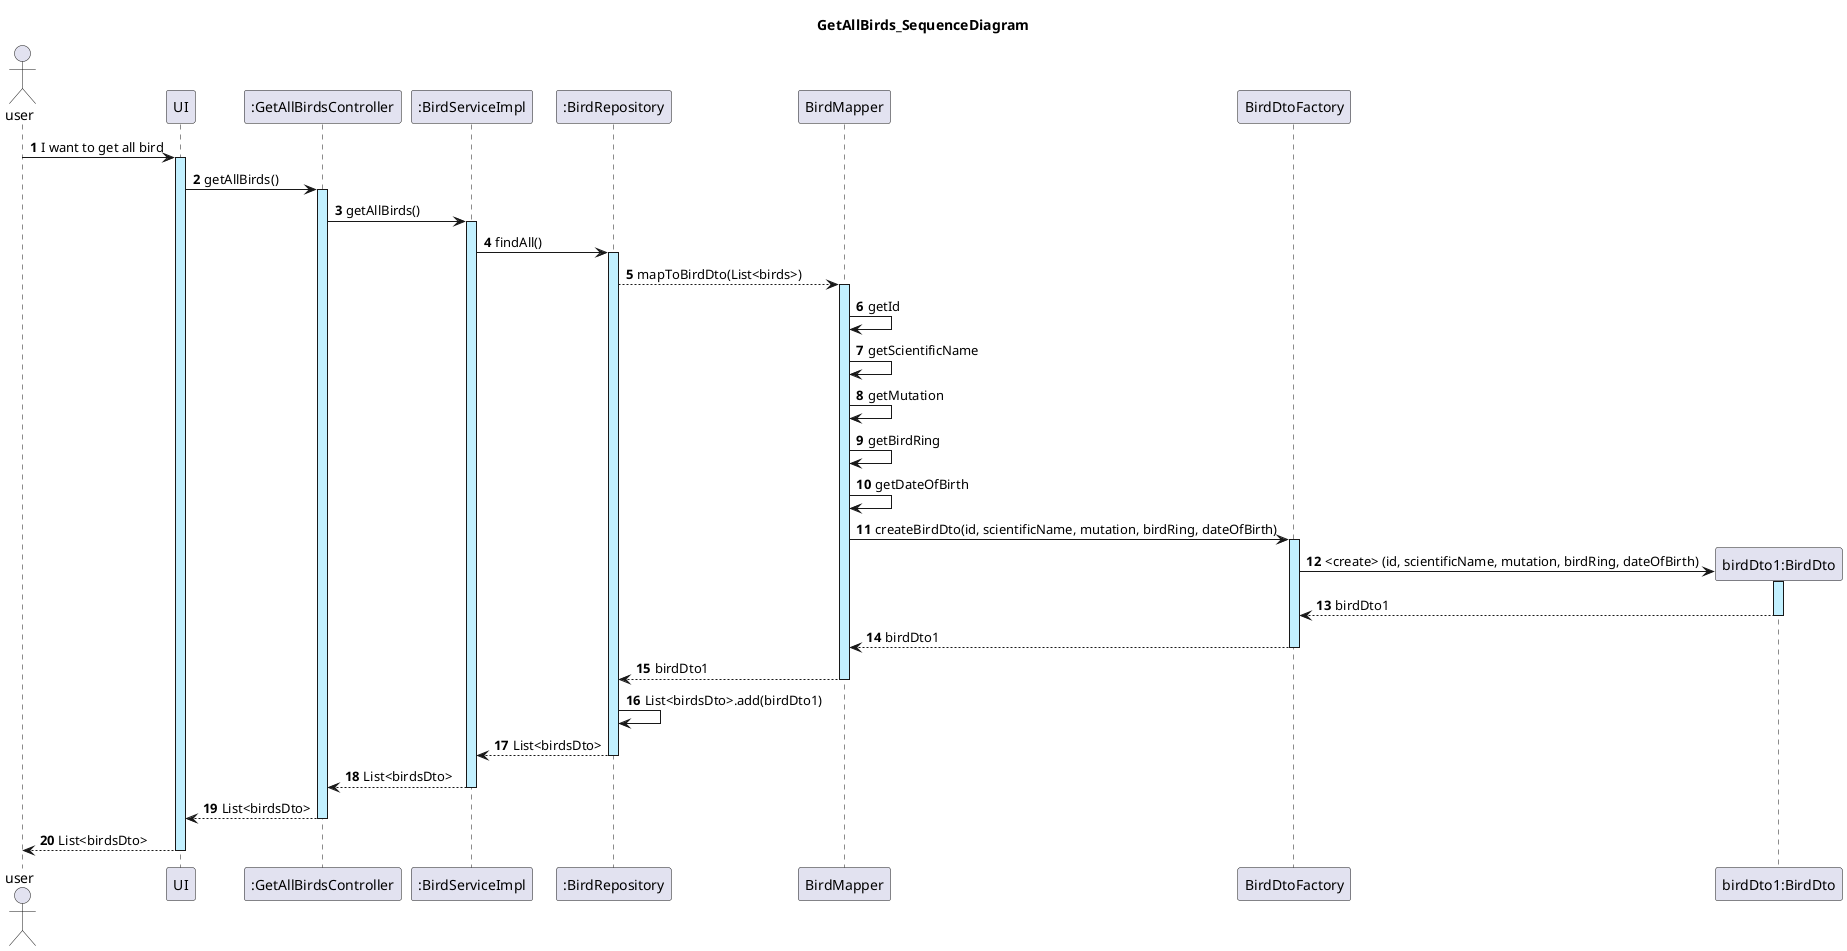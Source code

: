 @startuml
actor user
autonumber

title: GetAllBirds_SequenceDiagram

user -> UI ++ #application : I want to get all bird
UI -> ":GetAllBirdsController" as GetAllBirdsController ++ #application : getAllBirds()

GetAllBirdsController -> ":BirdServiceImpl" as BirdServiceImpl ++ #application : getAllBirds()
BirdServiceImpl -> ":BirdRepository" as BirdRepository ++ #application : findAll()
BirdRepository --> BirdMapper ++ #application : mapToBirdDto(List<birds>)
BirdMapper -> BirdMapper : getId
BirdMapper -> BirdMapper : getScientificName
BirdMapper -> BirdMapper : getMutation
BirdMapper -> BirdMapper : getBirdRing
BirdMapper -> BirdMapper : getDateOfBirth

BirdMapper -> "BirdDtoFactory" as BirdDtoFactory ++ #application : createBirdDto(id, scientificName, mutation, birdRing, dateOfBirth)
create "birdDto1:BirdDto" as BirdDto
BirdDtoFactory -> BirdDto ++ #application : <create> (id, scientificName, mutation, birdRing, dateOfBirth)
BirdDto --> BirdDtoFactory -- : birdDto1
BirdDtoFactory --> BirdMapper -- : birdDto1
BirdMapper --> BirdRepository -- : birdDto1
BirdRepository -> BirdRepository : List<birdsDto>.add(birdDto1)
BirdRepository --> BirdServiceImpl -- : List<birdsDto>

BirdServiceImpl --> GetAllBirdsController -- : List<birdsDto>
GetAllBirdsController --> UI -- : List<birdsDto>
UI --> user -- : List<birdsDto>

@enduml